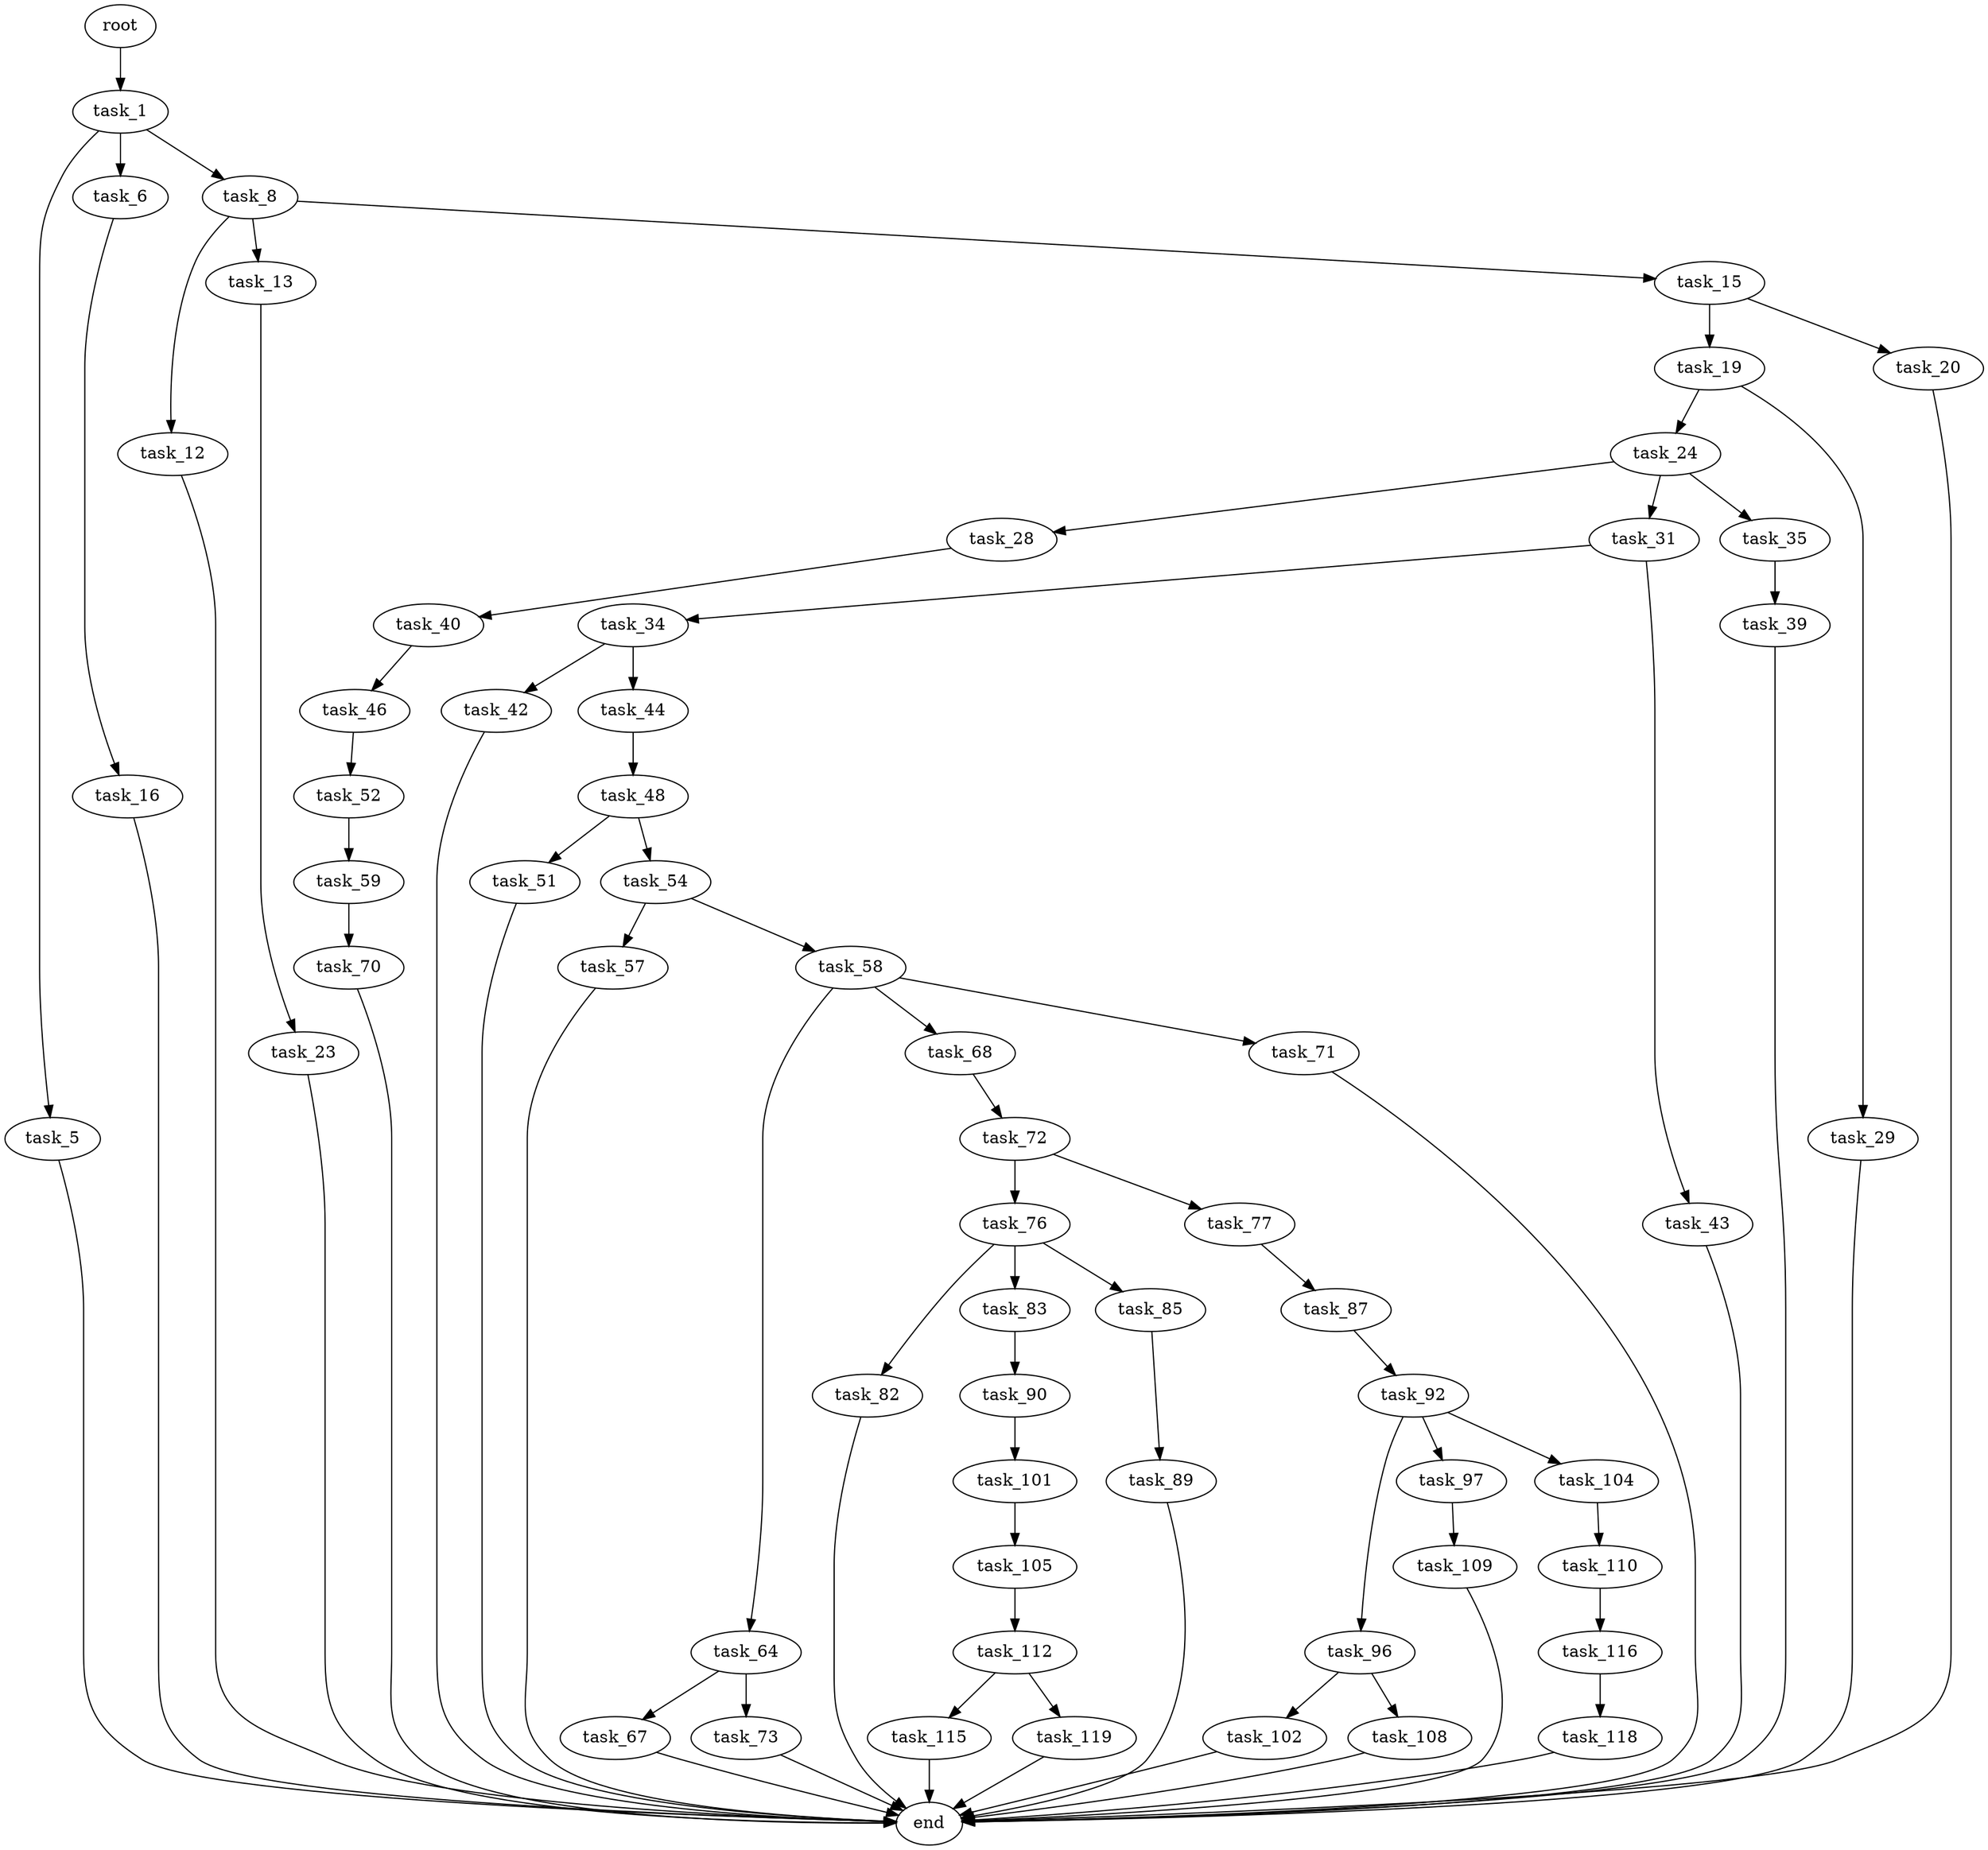 digraph G {
  root [size="0.000000"];
  task_1 [size="231928233984.000000"];
  task_5 [size="11167969434.000000"];
  task_6 [size="1173969588954.000000"];
  task_8 [size="895042869.000000"];
  task_12 [size="40189373614.000000"];
  task_13 [size="4563217869.000000"];
  task_15 [size="145699712329.000000"];
  task_16 [size="6050480476.000000"];
  task_19 [size="37000696441.000000"];
  task_20 [size="231928233984.000000"];
  task_23 [size="18830047770.000000"];
  task_24 [size="8589934592.000000"];
  task_28 [size="549755813888.000000"];
  task_29 [size="1414978087.000000"];
  task_31 [size="1073741824000.000000"];
  task_34 [size="17801534497.000000"];
  task_35 [size="782757789696.000000"];
  task_39 [size="782757789696.000000"];
  task_40 [size="68719476736.000000"];
  task_42 [size="200575010843.000000"];
  task_43 [size="45952672201.000000"];
  task_44 [size="224748968527.000000"];
  task_46 [size="549755813888.000000"];
  task_48 [size="22941748797.000000"];
  task_51 [size="28991029248.000000"];
  task_52 [size="43034794349.000000"];
  task_54 [size="1585349585.000000"];
  task_57 [size="231928233984.000000"];
  task_58 [size="51884623291.000000"];
  task_59 [size="4437664036.000000"];
  task_64 [size="521699031027.000000"];
  task_67 [size="21662268434.000000"];
  task_68 [size="368293445632.000000"];
  task_70 [size="782757789696.000000"];
  task_71 [size="15438946650.000000"];
  task_72 [size="782757789696.000000"];
  task_73 [size="9630761315.000000"];
  task_76 [size="351947139210.000000"];
  task_77 [size="99701504113.000000"];
  task_82 [size="134217728000.000000"];
  task_83 [size="293303878249.000000"];
  task_85 [size="201815912053.000000"];
  task_87 [size="15989966566.000000"];
  task_89 [size="411195477615.000000"];
  task_90 [size="123043405756.000000"];
  task_92 [size="9025144640.000000"];
  task_96 [size="8589934592.000000"];
  task_97 [size="4971159708.000000"];
  task_101 [size="420052028075.000000"];
  task_102 [size="549755813888.000000"];
  task_104 [size="728790141034.000000"];
  task_105 [size="8589934592.000000"];
  task_108 [size="102695629924.000000"];
  task_109 [size="299361423496.000000"];
  task_110 [size="8534966854.000000"];
  task_112 [size="33184376671.000000"];
  task_115 [size="1028543961896.000000"];
  task_116 [size="7573986052.000000"];
  task_118 [size="6177393855.000000"];
  task_119 [size="368293445632.000000"];
  end [size="0.000000"];

  root -> task_1 [size="1.000000"];
  task_1 -> task_5 [size="301989888.000000"];
  task_1 -> task_6 [size="301989888.000000"];
  task_1 -> task_8 [size="301989888.000000"];
  task_5 -> end [size="1.000000"];
  task_6 -> task_16 [size="838860800.000000"];
  task_8 -> task_12 [size="33554432.000000"];
  task_8 -> task_13 [size="33554432.000000"];
  task_8 -> task_15 [size="33554432.000000"];
  task_12 -> end [size="1.000000"];
  task_13 -> task_23 [size="75497472.000000"];
  task_15 -> task_19 [size="679477248.000000"];
  task_15 -> task_20 [size="679477248.000000"];
  task_16 -> end [size="1.000000"];
  task_19 -> task_24 [size="679477248.000000"];
  task_19 -> task_29 [size="679477248.000000"];
  task_20 -> end [size="1.000000"];
  task_23 -> end [size="1.000000"];
  task_24 -> task_28 [size="33554432.000000"];
  task_24 -> task_31 [size="33554432.000000"];
  task_24 -> task_35 [size="33554432.000000"];
  task_28 -> task_40 [size="536870912.000000"];
  task_29 -> end [size="1.000000"];
  task_31 -> task_34 [size="838860800.000000"];
  task_31 -> task_43 [size="838860800.000000"];
  task_34 -> task_42 [size="536870912.000000"];
  task_34 -> task_44 [size="536870912.000000"];
  task_35 -> task_39 [size="679477248.000000"];
  task_39 -> end [size="1.000000"];
  task_40 -> task_46 [size="134217728.000000"];
  task_42 -> end [size="1.000000"];
  task_43 -> end [size="1.000000"];
  task_44 -> task_48 [size="679477248.000000"];
  task_46 -> task_52 [size="536870912.000000"];
  task_48 -> task_51 [size="33554432.000000"];
  task_48 -> task_54 [size="33554432.000000"];
  task_51 -> end [size="1.000000"];
  task_52 -> task_59 [size="209715200.000000"];
  task_54 -> task_57 [size="33554432.000000"];
  task_54 -> task_58 [size="33554432.000000"];
  task_57 -> end [size="1.000000"];
  task_58 -> task_64 [size="838860800.000000"];
  task_58 -> task_68 [size="838860800.000000"];
  task_58 -> task_71 [size="838860800.000000"];
  task_59 -> task_70 [size="301989888.000000"];
  task_64 -> task_67 [size="679477248.000000"];
  task_64 -> task_73 [size="679477248.000000"];
  task_67 -> end [size="1.000000"];
  task_68 -> task_72 [size="411041792.000000"];
  task_70 -> end [size="1.000000"];
  task_71 -> end [size="1.000000"];
  task_72 -> task_76 [size="679477248.000000"];
  task_72 -> task_77 [size="679477248.000000"];
  task_73 -> end [size="1.000000"];
  task_76 -> task_82 [size="679477248.000000"];
  task_76 -> task_83 [size="679477248.000000"];
  task_76 -> task_85 [size="679477248.000000"];
  task_77 -> task_87 [size="75497472.000000"];
  task_82 -> end [size="1.000000"];
  task_83 -> task_90 [size="536870912.000000"];
  task_85 -> task_89 [size="209715200.000000"];
  task_87 -> task_92 [size="301989888.000000"];
  task_89 -> end [size="1.000000"];
  task_90 -> task_101 [size="301989888.000000"];
  task_92 -> task_96 [size="209715200.000000"];
  task_92 -> task_97 [size="209715200.000000"];
  task_92 -> task_104 [size="209715200.000000"];
  task_96 -> task_102 [size="33554432.000000"];
  task_96 -> task_108 [size="33554432.000000"];
  task_97 -> task_109 [size="209715200.000000"];
  task_101 -> task_105 [size="301989888.000000"];
  task_102 -> end [size="1.000000"];
  task_104 -> task_110 [size="838860800.000000"];
  task_105 -> task_112 [size="33554432.000000"];
  task_108 -> end [size="1.000000"];
  task_109 -> end [size="1.000000"];
  task_110 -> task_116 [size="301989888.000000"];
  task_112 -> task_115 [size="33554432.000000"];
  task_112 -> task_119 [size="33554432.000000"];
  task_115 -> end [size="1.000000"];
  task_116 -> task_118 [size="411041792.000000"];
  task_118 -> end [size="1.000000"];
  task_119 -> end [size="1.000000"];
}
